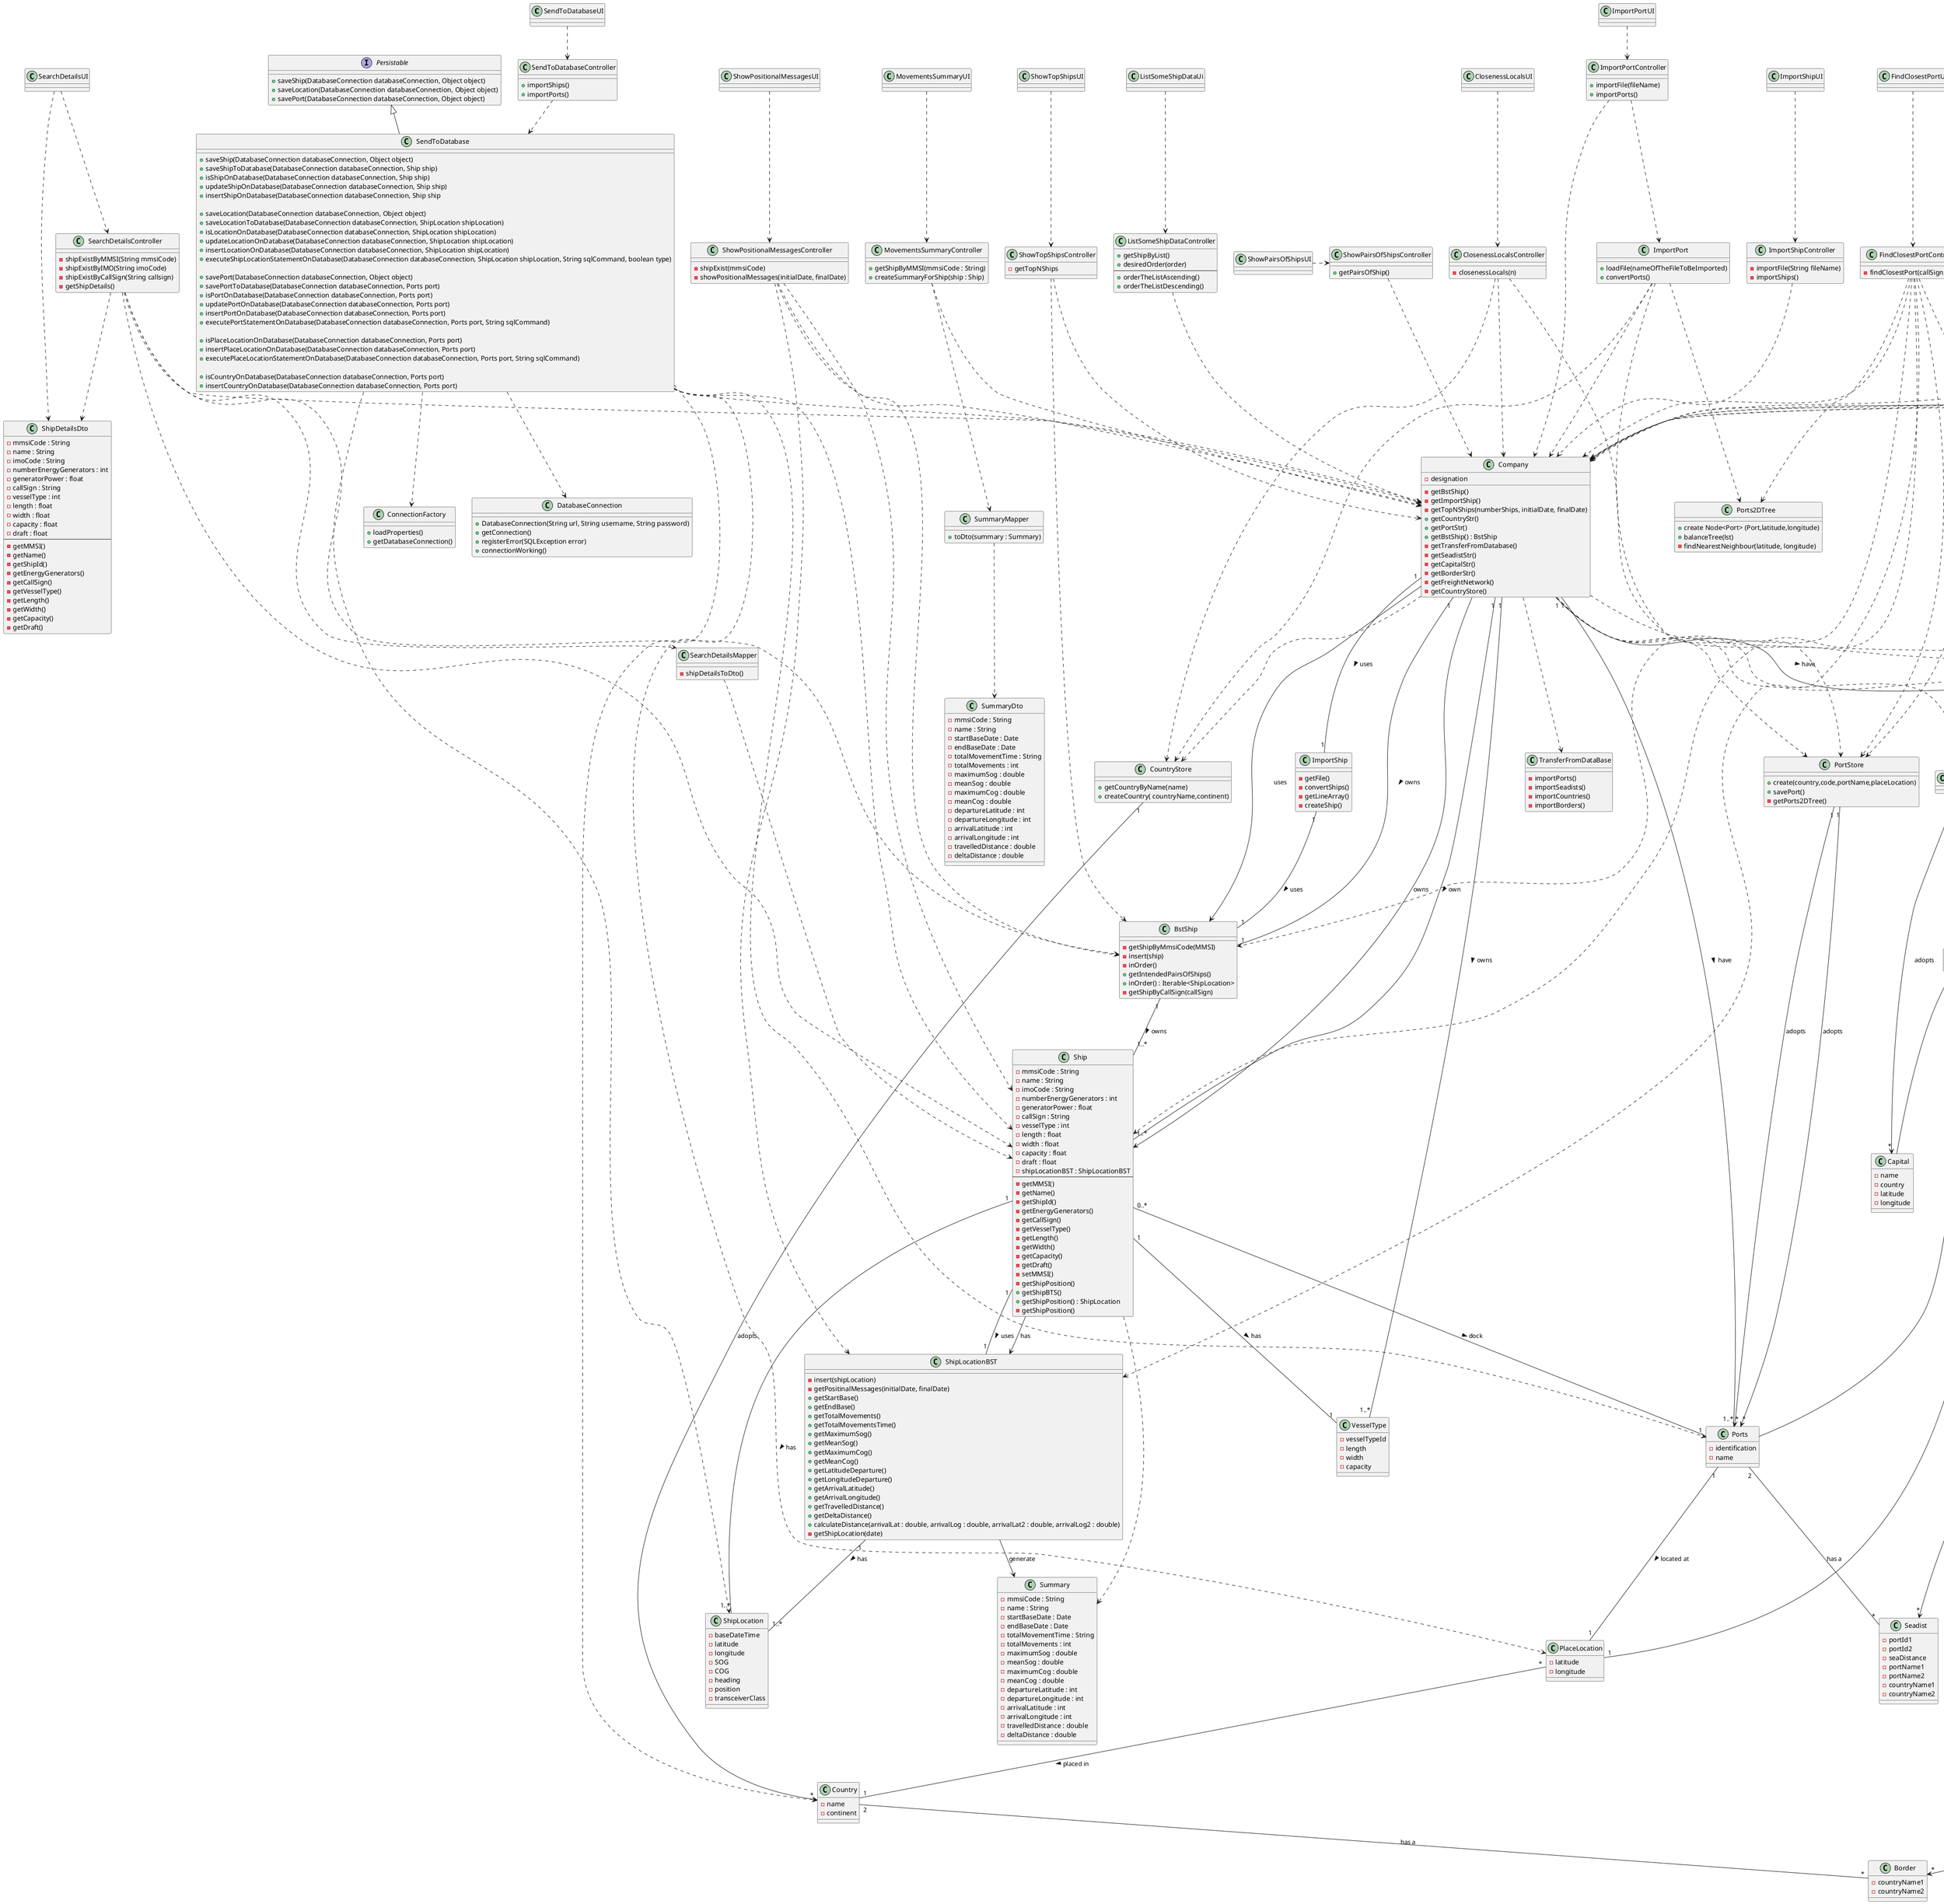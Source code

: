 @startuml
'https://plantuml.com/class-diagram

class SendToDatabaseUI{

}

class SendToDatabaseController{
+importShips()
+importPorts()
}

class SendToDatabase{
+saveShip(DatabaseConnection databaseConnection, Object object)
+saveShipToDatabase(DatabaseConnection databaseConnection, Ship ship)
+isShipOnDatabase(DatabaseConnection databaseConnection, Ship ship)
+updateShipOnDatabase(DatabaseConnection databaseConnection, Ship ship)
+insertShipOnDatabase(DatabaseConnection databaseConnection, Ship ship

+saveLocation(DatabaseConnection databaseConnection, Object object)
+saveLocationToDatabase(DatabaseConnection databaseConnection, ShipLocation shipLocation)
+isLocationOnDatabase(DatabaseConnection databaseConnection, ShipLocation shipLocation)
+updateLocationOnDatabase(DatabaseConnection databaseConnection, ShipLocation shipLocation)
+insertLocationOnDatabase(DatabaseConnection databaseConnection, ShipLocation shipLocation)
+executeShipLocationStatementOnDatabase(DatabaseConnection databaseConnection, ShipLocation shipLocation, String sqlCommand, boolean type)

+savePort(DatabaseConnection databaseConnection, Object object)
+savePortToDatabase(DatabaseConnection databaseConnection, Ports port)
+isPortOnDatabase(DatabaseConnection databaseConnection, Ports port)
+updatePortOnDatabase(DatabaseConnection databaseConnection, Ports port)
+insertPortOnDatabase(DatabaseConnection databaseConnection, Ports port)
+executePortStatementOnDatabase(DatabaseConnection databaseConnection, Ports port, String sqlCommand)

+isPlaceLocationOnDatabase(DatabaseConnection databaseConnection, Ports port)
+insertPlaceLocationOnDatabase(DatabaseConnection databaseConnection, Ports port)
+executePlaceLocationStatementOnDatabase(DatabaseConnection databaseConnection, Ports port, String sqlCommand)

+isCountryOnDatabase(DatabaseConnection databaseConnection, Ports port)
+insertCountryOnDatabase(DatabaseConnection databaseConnection, Ports port)

}

class ConnectionFactory{
+loadProperties()
+getDatabaseConnection()
}

class DatabaseConnection{
+DatabaseConnection(String url, String username, String password)
+getConnection()
+registerError(SQLException error)
+connectionWorking()

}

interface Persistable{
+saveShip(DatabaseConnection databaseConnection, Object object)
+saveLocation(DatabaseConnection databaseConnection, Object object)
+savePort(DatabaseConnection databaseConnection, Object object)
}


class Company{
-designation
-getBstShip()
-getImportShip()
-getTopNShips(numberShips, initialDate, finalDate)
+ getCountryStr()
+ getPortStr()
+ getBstShip() : BstShip
-getTransferFromDatabase()
-getSeadistStr()
-getCapitalStr()
-getBorderStr()
-getFreightNetwork()
-getCountryStore()
}

class ImportShip{
-getFile()
-convertShips()
-getLineArray()
-createShip()
}

class ImportShipController{
-importFile(String fileName)
-importShips()
}

class ImportShipUI{
}

class ShipLocation{
-baseDateTime
-latitude
-longitude
-SOG
-COG
-heading
-position
-transceiverClass
}


class ShipLocationBST{
-insert(shipLocation)
}

class BstShip{
-getShipByMmsiCode(MMSI)
-insert(ship)
-inOrder()
+getIntendedPairsOfShips()
+inOrder() : Iterable<ShipLocation>
}

class VesselType {
-vesselTypeId
-length
-width
-capacity
}

class Ship {
-mmsiCode : String
-name : String
-imoCode : String
-numberEnergyGenerators : int
-generatorPower : float
-callSign : String
-vesselType : int
-length : float
-width : float
-capacity : float
-draft : float
- shipLocationBST : ShipLocationBST
--
-getMMSI()
-getName()
-getShipId()
-getEnergyGenerators()
-getCallSign()
-getVesselType()
-getLength()
-getWidth()
-getCapacity()
-getDraft()
-setMMSI()
-getShipPosition()
+getShipBTS()
+ getShipPosition() : ShipLocation
}
class SearchDetailsUI {}

class SearchDetailsController {
-shipExistByMMSI(String mmsiCode)
-shipExistByIMO(String imoCode)
-shipExistByCallSign(String callsign)
-getShipDetails()
}

class SearchDetailsMapper{
-shipDetailsToDto()
}

class ShipDetailsDto{
-mmsiCode : String
-name : String
-imoCode : String
-numberEnergyGenerators : int
-generatorPower : float
-callSign : String
-vesselType : int
-length : float
-width : float
-capacity : float
-draft : float
--
-getMMSI()
-getName()
-getShipId()
-getEnergyGenerators()
-getCallSign()
-getVesselType()
-getLength()
-getWidth()
-getCapacity()
-getDraft()
}

class ShipLocationBST {
-getPositinalMessages(initialDate, finalDate)
}

class ShowPositionalMessagesUI {}

class ShowPositionalMessagesController {
-shipExist(mmsiCode)
-showPositionalMessages(initialDate, finalDate)
}


class MovementsSummaryUI{}

class MovementsSummaryController{
+ getShipByMMSI(mmsiCode : String)
+ createSummaryForShip(ship : Ship)
}

class SummaryMapper{
+ toDto(summary : Summary)
}
class Summary{
- mmsiCode : String
- name : String
- startBaseDate : Date
- endBaseDate : Date
- totalMovementTime : String
- totalMovements : int
- maximumSog : double
- meanSog : double
- maximumCog : double
- meanCog : double
- departureLatitude : int
- departureLongitude : int
- arrivalLatitude : int
- arrivalLongitude : int
- travelledDistance : double
- deltaDistance : double
}
class SummaryDto{
- mmsiCode : String
- name : String
- startBaseDate : Date
- endBaseDate : Date
- totalMovementTime : String
- totalMovements : int
- maximumSog : double
- meanSog : double
- maximumCog : double
- meanCog : double
- departureLatitude : int
- departureLongitude : int
- arrivalLatitude : int
- arrivalLongitude : int
- travelledDistance : double
- deltaDistance : double
}

class ShipLocationBST{
+getStartBase()
+getEndBase()
+getTotalMovements()
+getTotalMovementsTime()
+getMaximumSog()
+getMeanSog()
+getMaximumCog()
+getMeanCog()
+getLatitudeDeparture()
+getLongitudeDeparture()
+getArrivalLatitude()
+getArrivalLongitude()
+getTravelledDistance()
+getDeltaDistance()
+ calculateDistance(arrivalLat : double, arrivalLog : double, arrivalLat2 : double, arrivalLog2 : double)
}

class ListSomeShipDataUi{}

class ListSomeShipDataController{
+ getShipByList()
+ desiredOrder(order)
--
+ orderTheListAscending()
+ orderTheListDescending()
}

class ShowTopShipsUI{}

class ShowTopShipsController{
-getTopNShips
}
class ImportPortUI {}

class ImportPortController {
+importFile(fileName)
+importPorts()
}

class Ports {
-identification
-name
}

class PlaceLocation {
-latitude
-longitude
}

class Country {
-name
-continent
}

class ImportPort{
+ loadFile(nameOfTheFileToBeImported)
+ convertPorts()
}

class CountryStore {
+getCountryByName(name)
+createCountry( countryName,continent)
}

class PortStore {
+create(country,code,portName,placeLocation)
+savePort()
-getPorts2DTree()
}

class Ports2DTree {
+create Node<Port> (Port,latitude,longitude)
+balanceTree(lst)
}
class ShowPairsOfShipsUI {}

class ShowPairsOfShipsController {
+ getPairsOfShip()
}


class FindClosestPortUI {}

class FindClosestPortController {
-findClosestPort(callSign, date)

}


class BstShip {
-getShipByCallSign(callSign)
}

class Ship {
-getShipPosition()
}

class ShipLocationBST {
-getShipLocation(date)
}




class Ports2DTree {
-findNearestNeighbour(latitude, longitude)
}

class PortsMapper {
-toDto(port)
}

class PortsDto {
}

class FindContainerSituationUi {}

class FindContainerSituationController {
-getContainerLocation(containerNumber)

}

class US204Handler {
-getContainerLocation(containerNumber)
}

class WriteForAFile{
-writeForAFile(containerLocation, fileName, filePath)
}


class CreateFreightNetworkUI {}

class CreateFreightNetworkController {
-createFreightNetwork(n)
}

class TransferFromDataBase {
-importPorts()
-importSeadists()
-importCountries()
-importBorders()
}

class FreightNetwork {
-addNewInformation(capitalStore,portStore,seadistStore,borderStore,n)
-linkBetweenCapitalsOfNeighboringCountries(capitalStore,borderStore);
-connectionBetweenPortsOfTheSameCountry(portStore,seadistStore);
-connectionBetweenTheCapitalAndTheNearestPort(capitalStore,portStore);
-connectionBetweenThePortAndTheNearestNPortsOfAnotherCountry(seadistStore,n,portStore);
-colorNetwork()
-isFullyColored()
-mostCenteredCities(n,countryStore)
-mostCenteredCitiesOnTheContinent(n,continentName)
-mediaDist(place, matrixGraph)
-getsPortsMoreCritical(n)
-getShortestPaths(origem,destino,passagensObrigatorias);
-getLandPath(sourcePlace,destination);
-getMaritimePath(sourcePlace,destination);
-getShortPathPassingThroughNIndicatedPlaces(placesToVisite,sourcePlace,destination);
-searchNextCities(obligatoryPassage, p1, p2, checkedCities);
-mostEfficientCircuit(locationName);
}

class ColorFreightNetworkUI {}

class ColorFreightNetworkController {
-colorNetwork()
}

class ClosenessLocalsUI {}

class ClosenessLocalsController {
-closenessLocals(n)
}



class SeadistStore {
}

class CapitalStore {
}

class BorderStore {
}

class Capital{
-name
-country
-latitude
-longitude
}

class Place {
}

class Border {
-countryName1
-countryName2
}

class Seadist {
-portId1
-portId2
-seaDistance
-portName1
-portName2
-countryName1
-countryName2
}

class AdjacencyMatrixGraph {
-addEdge()
-vertices()
-adjVertices()
-edge()
}


class Edge {
-getWeight();
}


class GetsPortsMoreCriticalUI {}

class GetsPortsMoreCriticalController {
-getsPortsMoreCritical(n)
}


class AdjacencyMatrixGraph {
-numVertices();
-vertex(i);
-key(i)
-adjVertices(i);
-edge(localAtual,location);
}



class GraphAlgorithms {
-shortestPaths(adjacencyMatrixGraph, origem, Double::compare, Double::sum, 0.0, paths, dists)
-shortestPathDijkstra(g, vOrig, ce, sum, zero, visited, pathKeys, dist)
-getPath(g, vOrig, vDest, pathKeys, shortPath)
}



class GetShortestPathsUI {}


class GetShortestPathsController {
-getShortestPaths(origem,destino,passagensObrigatorias);
}



class GetTheMostEfficientCircuitUI  {}

class GetTheMostEfficientCircuitController {
-getTheMostEfficientCircuit(origem);
}









GetTheMostEfficientCircuitUI  ..> GetTheMostEfficientCircuitController

GetTheMostEfficientCircuitController ..> Company
GetTheMostEfficientCircuitController ..> FreightNetwork

GetShortestPathsUI ..> GetShortestPathsController

GetShortestPathsController ..> Company
GetShortestPathsController ..> FreightNetwork



GetsPortsMoreCriticalUI ..> GetsPortsMoreCriticalController

GetsPortsMoreCriticalController ..> Company
GetsPortsMoreCriticalController ..> FreightNetwork



FreightNetwork ..> AdjacencyMatrixGraph
FreightNetwork "1" -- "1..*" Place : related with
FreightNetwork ..> GraphAlgorithms


AdjacencyMatrixGraph ..> Edge

SeadistStore "1"--> "*" Seadist : adopts
BorderStore "1"--> "*" Border : adopts

ClosenessLocalsUI ..> ClosenessLocalsController

ClosenessLocalsController ..> Company
ClosenessLocalsController ..> FreightNetwork
ClosenessLocalsController..> CountryStore


ColorFreightNetworkUI ..> ColorFreightNetworkController

ColorFreightNetworkController ..> Company
ColorFreightNetworkController ..> FreightNetwork



CreateFreightNetworkUI ..> CreateFreightNetworkController

CreateFreightNetworkController ..> Company
CreateFreightNetworkController ..> FreightNetwork
CreateFreightNetworkController ..> PortStore
CreateFreightNetworkController ..> SeadistStore
CreateFreightNetworkController ..> BorderStore
CreateFreightNetworkController ..> CapitalStore

CapitalStore "1"--> "*" Capital : adopts

FindContainerSituationUi ..> FindContainerSituationController
FindContainerSituationController ..> US204Handler
FindContainerSituationController ..> Company
US204Handler ..> WriteForAFile

Place <|-- Capital
Place <|-- Ports
Place "1" -- "1" PlaceLocation : located at >

PortStore "1"--> "*" Ports : adopts

Ports "2"--"*" Seadist: has a
Ports "1" -- "1" PlaceLocation : located at >
PortStore "1"--> "*" Ports : adopts
PortsMapper ..> PortsDto

PlaceLocation "*" -- "1" Country : placed in >
CountryStore "1"--> "*" Country : adopts

ImportShipUI ..> ImportShipController
ImportShipController ..> Company

ImportPort ..> Company
ImportPort ..> CountryStore
ImportPort ..> PortStore
ImportPort ..> Ports2DTree
ImportPortUI ..> ImportPortController
ImportPortController ..> Company
ImportPortController ..> ImportPort
ImportShip "1" -- "1" BstShip : uses >

Company "1"--"1..*" Ports: have >
Company "1" -- "1" BstShip : owns >
Company "1" -- "1..*" VesselType : owns >
Company "1" -- "1" ImportShip : uses >
Company --> Ship : owns
Company --> BstShip : uses
Company "1"--"1..*" Ship: own >
Company "1"--"1" FreightNetwork: have >
Company ..> TransferFromDataBase
Company..> PortStore
Company..>CapitalStore
Company..>BorderStore
Company..> SeadistStore
Company..> CountryStore

Country "2" -- "*" Border : has a

BstShip "1" -- "1..*" Ship : owns >

Ship "1" -- "1" ShipLocationBST : uses >
Ship "1" -- "1" VesselType : has >
Ship --> ShipLocationBST : has
Ship ..> Summary
Ship "0..*"--"1" Ports: dock >
Ship "1" -- "1..*" ShipLocation : has >

ShipLocationBST "1" -- "1..*" ShipLocation : has >
ShipLocationBST --> Summary : generate

SearchDetailsUI ..> SearchDetailsController
SearchDetailsUI ..> ShipDetailsDto
SearchDetailsController ..> Company
SearchDetailsController ..> BstShip
SearchDetailsController ..> Ship
SearchDetailsController ..> SearchDetailsMapper
SearchDetailsController ..> ShipDetailsDto
SearchDetailsMapper ..> Ship

ShowPositionalMessagesUI ..> ShowPositionalMessagesController
ShowPositionalMessagesController ..> Company
ShowPositionalMessagesController ..> BstShip
ShowPositionalMessagesController ..> Ship
ShowPositionalMessagesController ..> ShipLocationBST

MovementsSummaryUI ..> MovementsSummaryController
MovementsSummaryController..>Company
MovementsSummaryController ..> SummaryMapper

SummaryMapper ..> SummaryDto

ListSomeShipDataUi ..> ListSomeShipDataController
ListSomeShipDataController ..> Company

ShowTopShipsUI ..> ShowTopShipsController
ShowTopShipsController ..> Company
ShowTopShipsController ..> BstShip

ShowPairsOfShipsUI .> ShowPairsOfShipsController
ShowPairsOfShipsController ..> Company

FindClosestPortUI ..> FindClosestPortController
FindClosestPortController ..> Company
FindClosestPortController ..> BstShip
FindClosestPortController ..> Ship
FindClosestPortController ..> ShipLocationBST
FindClosestPortController ..> PortStore
FindClosestPortController ..> Ports2DTree
FindClosestPortController ..> PortsMapper

SendToDatabaseUI ..> SendToDatabaseController

SendToDatabaseController ..> SendToDatabase
SendToDatabase ..> Company
SendToDatabase ..> Ship
SendToDatabase ..> ShipLocation
SendToDatabase ..> Ports
SendToDatabase ..> PlaceLocation
SendToDatabase ..> Country
Persistable <|-- SendToDatabase
SendToDatabase ..> ConnectionFactory
SendToDatabase ..> DatabaseConnection



















@enduml